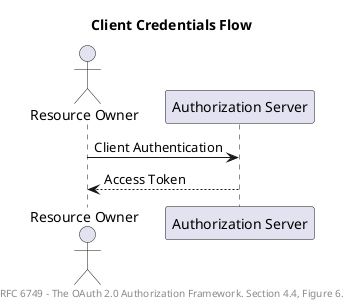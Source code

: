 @startuml Client Credentials Flow

title Client Credentials Flow
footer RFC 6749 - The OAuth 2.0 Authorization Framework. Section 4.4, Figure 6.

actor "Resource Owner" order 1
participant "Authorization Server" order 2

"Resource Owner" -> "Authorization Server" : Client Authentication
"Authorization Server" --> "Resource Owner" : Access Token

@enduml

